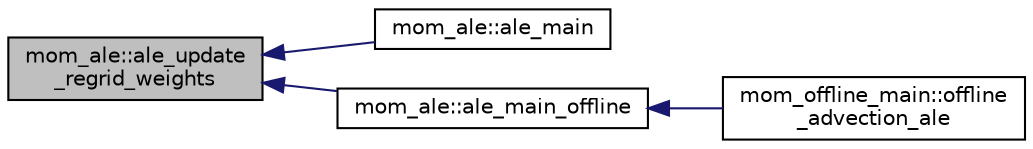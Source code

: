digraph "mom_ale::ale_update_regrid_weights"
{
 // INTERACTIVE_SVG=YES
  edge [fontname="Helvetica",fontsize="10",labelfontname="Helvetica",labelfontsize="10"];
  node [fontname="Helvetica",fontsize="10",shape=record];
  rankdir="LR";
  Node111 [label="mom_ale::ale_update\l_regrid_weights",height=0.2,width=0.4,color="black", fillcolor="grey75", style="filled", fontcolor="black"];
  Node111 -> Node112 [dir="back",color="midnightblue",fontsize="10",style="solid",fontname="Helvetica"];
  Node112 [label="mom_ale::ale_main",height=0.2,width=0.4,color="black", fillcolor="white", style="filled",URL="$namespacemom__ale.html#a85ced017378248ea6db867aa03220a1d",tooltip="Takes care of (1) building a new grid and (2) remapping all variables between the old grid and the ne..."];
  Node111 -> Node113 [dir="back",color="midnightblue",fontsize="10",style="solid",fontname="Helvetica"];
  Node113 [label="mom_ale::ale_main_offline",height=0.2,width=0.4,color="black", fillcolor="white", style="filled",URL="$namespacemom__ale.html#a5a39781fe9a087c4ab8b4b2ea86ef05c",tooltip="Takes care of (1) building a new grid and (2) remapping all variables between the old grid and the ne..."];
  Node113 -> Node114 [dir="back",color="midnightblue",fontsize="10",style="solid",fontname="Helvetica"];
  Node114 [label="mom_offline_main::offline\l_advection_ale",height=0.2,width=0.4,color="black", fillcolor="white", style="filled",URL="$namespacemom__offline__main.html#ae85546d26ceb447742abe3c528cad2d7",tooltip="3D advection is done by doing flux-limited nonlinear horizontal advection interspersed with an ALE re..."];
}
